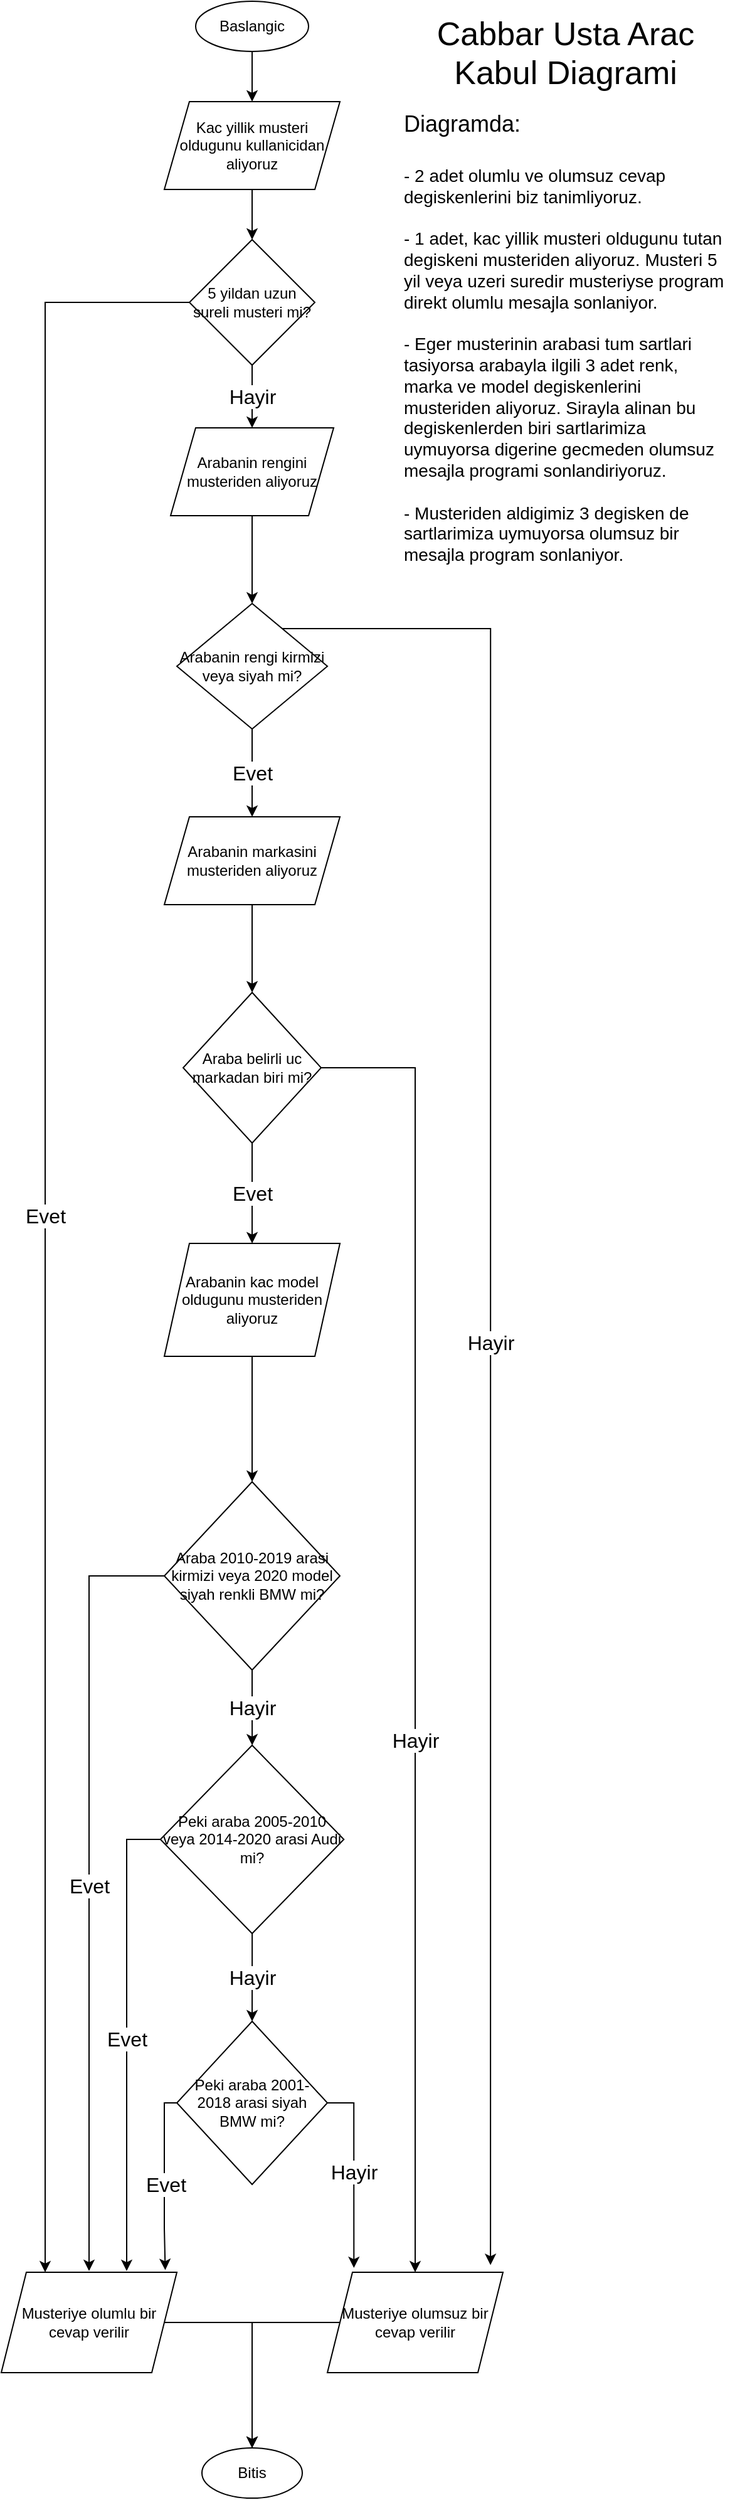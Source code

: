 <mxfile version="13.10.4" type="device"><diagram id="C5RBs43oDa-KdzZeNtuy" name="Page-1"><mxGraphModel dx="1038" dy="548" grid="1" gridSize="10" guides="1" tooltips="1" connect="1" arrows="1" fold="1" page="1" pageScale="1" pageWidth="827" pageHeight="1169" math="1" shadow="0"><root><mxCell id="WIyWlLk6GJQsqaUBKTNV-0"/><mxCell id="WIyWlLk6GJQsqaUBKTNV-1" parent="WIyWlLk6GJQsqaUBKTNV-0"/><mxCell id="90j5Inm5UQIzU8ezLRgq-0" value="Baslangic" style="ellipse;whiteSpace=wrap;html=1;" vertex="1" parent="WIyWlLk6GJQsqaUBKTNV-1"><mxGeometry x="315" y="30" width="90" height="40" as="geometry"/></mxCell><mxCell id="90j5Inm5UQIzU8ezLRgq-15" value="" style="edgeStyle=orthogonalEdgeStyle;rounded=0;orthogonalLoop=1;jettySize=auto;html=1;" edge="1" parent="WIyWlLk6GJQsqaUBKTNV-1" source="90j5Inm5UQIzU8ezLRgq-1" target="90j5Inm5UQIzU8ezLRgq-2"><mxGeometry relative="1" as="geometry"/></mxCell><mxCell id="90j5Inm5UQIzU8ezLRgq-1" value="Kac yillik musteri oldugunu kullanicidan aliyoruz" style="shape=parallelogram;perimeter=parallelogramPerimeter;whiteSpace=wrap;html=1;fixedSize=1;" vertex="1" parent="WIyWlLk6GJQsqaUBKTNV-1"><mxGeometry x="290" y="110" width="140" height="70" as="geometry"/></mxCell><mxCell id="90j5Inm5UQIzU8ezLRgq-16" value="&lt;font style=&quot;font-size: 16px&quot;&gt;Hayir&lt;/font&gt;" style="edgeStyle=orthogonalEdgeStyle;rounded=0;orthogonalLoop=1;jettySize=auto;html=1;" edge="1" parent="WIyWlLk6GJQsqaUBKTNV-1" source="90j5Inm5UQIzU8ezLRgq-2" target="90j5Inm5UQIzU8ezLRgq-3"><mxGeometry relative="1" as="geometry"/></mxCell><mxCell id="90j5Inm5UQIzU8ezLRgq-33" value="&lt;font style=&quot;font-size: 16px&quot;&gt;Evet&lt;/font&gt;" style="edgeStyle=orthogonalEdgeStyle;rounded=0;orthogonalLoop=1;jettySize=auto;html=1;entryX=0.25;entryY=0;entryDx=0;entryDy=0;" edge="1" parent="WIyWlLk6GJQsqaUBKTNV-1" source="90j5Inm5UQIzU8ezLRgq-2" target="90j5Inm5UQIzU8ezLRgq-11"><mxGeometry relative="1" as="geometry"/></mxCell><mxCell id="90j5Inm5UQIzU8ezLRgq-2" value="5 yildan uzun sureli musteri mi?" style="rhombus;whiteSpace=wrap;html=1;" vertex="1" parent="WIyWlLk6GJQsqaUBKTNV-1"><mxGeometry x="310" y="220" width="100" height="100" as="geometry"/></mxCell><mxCell id="90j5Inm5UQIzU8ezLRgq-38" value="" style="edgeStyle=orthogonalEdgeStyle;rounded=0;orthogonalLoop=1;jettySize=auto;html=1;" edge="1" parent="WIyWlLk6GJQsqaUBKTNV-1" source="90j5Inm5UQIzU8ezLRgq-3" target="90j5Inm5UQIzU8ezLRgq-4"><mxGeometry relative="1" as="geometry"/></mxCell><mxCell id="90j5Inm5UQIzU8ezLRgq-3" value="Arabanin rengini musteriden aliyoruz" style="shape=parallelogram;perimeter=parallelogramPerimeter;whiteSpace=wrap;html=1;fixedSize=1;" vertex="1" parent="WIyWlLk6GJQsqaUBKTNV-1"><mxGeometry x="295" y="370" width="130" height="70" as="geometry"/></mxCell><mxCell id="90j5Inm5UQIzU8ezLRgq-18" value="&lt;font style=&quot;font-size: 16px&quot;&gt;Evet&lt;/font&gt;" style="edgeStyle=orthogonalEdgeStyle;rounded=0;orthogonalLoop=1;jettySize=auto;html=1;" edge="1" parent="WIyWlLk6GJQsqaUBKTNV-1" source="90j5Inm5UQIzU8ezLRgq-4" target="90j5Inm5UQIzU8ezLRgq-5"><mxGeometry relative="1" as="geometry"/></mxCell><mxCell id="90j5Inm5UQIzU8ezLRgq-32" value="&lt;font style=&quot;font-size: 16px&quot;&gt;Hayir&lt;/font&gt;" style="edgeStyle=orthogonalEdgeStyle;rounded=0;orthogonalLoop=1;jettySize=auto;html=1;entryX=0.929;entryY=-0.072;entryDx=0;entryDy=0;entryPerimeter=0;" edge="1" parent="WIyWlLk6GJQsqaUBKTNV-1" source="90j5Inm5UQIzU8ezLRgq-4" target="90j5Inm5UQIzU8ezLRgq-12"><mxGeometry relative="1" as="geometry"><mxPoint x="580" y="1690" as="targetPoint"/><Array as="points"><mxPoint x="550" y="530"/></Array></mxGeometry></mxCell><mxCell id="90j5Inm5UQIzU8ezLRgq-4" value="Arabanin rengi kirmizi veya siyah mi?" style="rhombus;whiteSpace=wrap;html=1;" vertex="1" parent="WIyWlLk6GJQsqaUBKTNV-1"><mxGeometry x="300.01" y="510" width="120" height="100" as="geometry"/></mxCell><mxCell id="90j5Inm5UQIzU8ezLRgq-19" value="" style="edgeStyle=orthogonalEdgeStyle;rounded=0;orthogonalLoop=1;jettySize=auto;html=1;" edge="1" parent="WIyWlLk6GJQsqaUBKTNV-1" source="90j5Inm5UQIzU8ezLRgq-5" target="90j5Inm5UQIzU8ezLRgq-6"><mxGeometry relative="1" as="geometry"/></mxCell><mxCell id="90j5Inm5UQIzU8ezLRgq-5" value="Arabanin markasini musteriden aliyoruz" style="shape=parallelogram;perimeter=parallelogramPerimeter;whiteSpace=wrap;html=1;fixedSize=1;" vertex="1" parent="WIyWlLk6GJQsqaUBKTNV-1"><mxGeometry x="290.01" y="680" width="140" height="70" as="geometry"/></mxCell><mxCell id="90j5Inm5UQIzU8ezLRgq-20" value="&lt;font style=&quot;font-size: 16px&quot;&gt;Evet&lt;/font&gt;" style="edgeStyle=orthogonalEdgeStyle;rounded=0;orthogonalLoop=1;jettySize=auto;html=1;" edge="1" parent="WIyWlLk6GJQsqaUBKTNV-1" source="90j5Inm5UQIzU8ezLRgq-6" target="90j5Inm5UQIzU8ezLRgq-7"><mxGeometry relative="1" as="geometry"/></mxCell><mxCell id="90j5Inm5UQIzU8ezLRgq-30" style="edgeStyle=orthogonalEdgeStyle;rounded=0;orthogonalLoop=1;jettySize=auto;html=1;entryX=0.5;entryY=0;entryDx=0;entryDy=0;exitX=1;exitY=0.5;exitDx=0;exitDy=0;" edge="1" parent="WIyWlLk6GJQsqaUBKTNV-1" source="90j5Inm5UQIzU8ezLRgq-6" target="90j5Inm5UQIzU8ezLRgq-12"><mxGeometry relative="1" as="geometry"><mxPoint x="490" y="1736" as="targetPoint"/><Array as="points"><mxPoint x="490" y="880"/></Array></mxGeometry></mxCell><mxCell id="90j5Inm5UQIzU8ezLRgq-31" value="&lt;font style=&quot;font-size: 16px&quot;&gt;Hayir&lt;/font&gt;" style="edgeLabel;html=1;align=center;verticalAlign=middle;resizable=0;points=[];" vertex="1" connectable="0" parent="90j5Inm5UQIzU8ezLRgq-30"><mxGeometry x="-0.013" relative="1" as="geometry"><mxPoint y="100" as="offset"/></mxGeometry></mxCell><mxCell id="90j5Inm5UQIzU8ezLRgq-6" value="Araba belirli uc markadan biri mi?" style="rhombus;whiteSpace=wrap;html=1;" vertex="1" parent="WIyWlLk6GJQsqaUBKTNV-1"><mxGeometry x="305.01" y="820" width="110" height="120" as="geometry"/></mxCell><mxCell id="90j5Inm5UQIzU8ezLRgq-21" value="" style="edgeStyle=orthogonalEdgeStyle;rounded=0;orthogonalLoop=1;jettySize=auto;html=1;" edge="1" parent="WIyWlLk6GJQsqaUBKTNV-1" source="90j5Inm5UQIzU8ezLRgq-7" target="90j5Inm5UQIzU8ezLRgq-8"><mxGeometry relative="1" as="geometry"/></mxCell><mxCell id="90j5Inm5UQIzU8ezLRgq-7" value="Arabanin kac model oldugunu musteriden aliyoruz" style="shape=parallelogram;perimeter=parallelogramPerimeter;whiteSpace=wrap;html=1;fixedSize=1;" vertex="1" parent="WIyWlLk6GJQsqaUBKTNV-1"><mxGeometry x="290.01" y="1020" width="140" height="90" as="geometry"/></mxCell><mxCell id="90j5Inm5UQIzU8ezLRgq-22" value="&lt;font style=&quot;font-size: 16px&quot;&gt;Hayir&lt;/font&gt;" style="edgeStyle=orthogonalEdgeStyle;rounded=0;orthogonalLoop=1;jettySize=auto;html=1;" edge="1" parent="WIyWlLk6GJQsqaUBKTNV-1" source="90j5Inm5UQIzU8ezLRgq-8" target="90j5Inm5UQIzU8ezLRgq-9"><mxGeometry relative="1" as="geometry"/></mxCell><mxCell id="90j5Inm5UQIzU8ezLRgq-28" value="&lt;font style=&quot;font-size: 16px&quot;&gt;Evet&lt;/font&gt;" style="edgeStyle=orthogonalEdgeStyle;rounded=0;orthogonalLoop=1;jettySize=auto;html=1;" edge="1" parent="WIyWlLk6GJQsqaUBKTNV-1" source="90j5Inm5UQIzU8ezLRgq-8"><mxGeometry relative="1" as="geometry"><mxPoint x="230" y="1839" as="targetPoint"/><Array as="points"><mxPoint x="230" y="1285"/><mxPoint x="230" y="1839"/></Array></mxGeometry></mxCell><mxCell id="90j5Inm5UQIzU8ezLRgq-8" value="Araba 2010-2019 arasi kirmizi veya 2020 model siyah renkli BMW mi?" style="rhombus;whiteSpace=wrap;html=1;" vertex="1" parent="WIyWlLk6GJQsqaUBKTNV-1"><mxGeometry x="290" y="1210" width="140" height="150" as="geometry"/></mxCell><mxCell id="90j5Inm5UQIzU8ezLRgq-23" value="&lt;font style=&quot;font-size: 16px&quot;&gt;Hayir&lt;/font&gt;" style="edgeStyle=orthogonalEdgeStyle;rounded=0;orthogonalLoop=1;jettySize=auto;html=1;" edge="1" parent="WIyWlLk6GJQsqaUBKTNV-1" source="90j5Inm5UQIzU8ezLRgq-9" target="90j5Inm5UQIzU8ezLRgq-10"><mxGeometry relative="1" as="geometry"/></mxCell><mxCell id="90j5Inm5UQIzU8ezLRgq-25" value="&lt;font style=&quot;font-size: 16px&quot;&gt;Evet&lt;/font&gt;" style="edgeStyle=orthogonalEdgeStyle;rounded=0;orthogonalLoop=1;jettySize=auto;html=1;" edge="1" parent="WIyWlLk6GJQsqaUBKTNV-1" source="90j5Inm5UQIzU8ezLRgq-9"><mxGeometry relative="1" as="geometry"><mxPoint x="260" y="1839" as="targetPoint"/><Array as="points"><mxPoint x="260" y="1495"/><mxPoint x="260" y="1839"/></Array></mxGeometry></mxCell><mxCell id="90j5Inm5UQIzU8ezLRgq-9" value="Peki araba 2005-2010 veya 2014-2020 arasi Audi mi?" style="rhombus;whiteSpace=wrap;html=1;" vertex="1" parent="WIyWlLk6GJQsqaUBKTNV-1"><mxGeometry x="286.88" y="1420" width="146.25" height="150" as="geometry"/></mxCell><mxCell id="90j5Inm5UQIzU8ezLRgq-27" value="&lt;font style=&quot;font-size: 16px&quot;&gt;Evet&lt;/font&gt;" style="edgeStyle=orthogonalEdgeStyle;rounded=0;orthogonalLoop=1;jettySize=auto;html=1;entryX=0.934;entryY=-0.022;entryDx=0;entryDy=0;entryPerimeter=0;" edge="1" parent="WIyWlLk6GJQsqaUBKTNV-1" source="90j5Inm5UQIzU8ezLRgq-10" target="90j5Inm5UQIzU8ezLRgq-11"><mxGeometry x="0.047" y="1" relative="1" as="geometry"><Array as="points"><mxPoint x="290" y="1705"/><mxPoint x="290" y="1805"/><mxPoint x="291" y="1805"/></Array><mxPoint as="offset"/></mxGeometry></mxCell><mxCell id="90j5Inm5UQIzU8ezLRgq-29" value="&lt;font style=&quot;font-size: 16px&quot;&gt;Hayir&lt;/font&gt;" style="edgeStyle=orthogonalEdgeStyle;rounded=0;orthogonalLoop=1;jettySize=auto;html=1;entryX=0.151;entryY=-0.043;entryDx=0;entryDy=0;entryPerimeter=0;" edge="1" parent="WIyWlLk6GJQsqaUBKTNV-1" source="90j5Inm5UQIzU8ezLRgq-10" target="90j5Inm5UQIzU8ezLRgq-12"><mxGeometry relative="1" as="geometry"><Array as="points"><mxPoint x="441" y="1705"/></Array></mxGeometry></mxCell><mxCell id="90j5Inm5UQIzU8ezLRgq-10" value="Peki araba 2001-2018 arasi siyah BMW mi?" style="rhombus;whiteSpace=wrap;html=1;" vertex="1" parent="WIyWlLk6GJQsqaUBKTNV-1"><mxGeometry x="300.01" y="1640" width="120" height="130" as="geometry"/></mxCell><mxCell id="90j5Inm5UQIzU8ezLRgq-34" style="edgeStyle=orthogonalEdgeStyle;rounded=0;orthogonalLoop=1;jettySize=auto;html=1;entryX=0.5;entryY=0;entryDx=0;entryDy=0;" edge="1" parent="WIyWlLk6GJQsqaUBKTNV-1" source="90j5Inm5UQIzU8ezLRgq-11" target="90j5Inm5UQIzU8ezLRgq-13"><mxGeometry relative="1" as="geometry"/></mxCell><mxCell id="90j5Inm5UQIzU8ezLRgq-11" value="Musteriye olumlu bir cevap verilir" style="shape=parallelogram;perimeter=parallelogramPerimeter;whiteSpace=wrap;html=1;fixedSize=1;" vertex="1" parent="WIyWlLk6GJQsqaUBKTNV-1"><mxGeometry x="160" y="1840" width="140" height="80" as="geometry"/></mxCell><mxCell id="90j5Inm5UQIzU8ezLRgq-35" style="edgeStyle=orthogonalEdgeStyle;rounded=0;orthogonalLoop=1;jettySize=auto;html=1;entryX=0.5;entryY=0;entryDx=0;entryDy=0;" edge="1" parent="WIyWlLk6GJQsqaUBKTNV-1" source="90j5Inm5UQIzU8ezLRgq-13" target="90j5Inm5UQIzU8ezLRgq-13"><mxGeometry relative="1" as="geometry"><mxPoint x="360" y="2080" as="targetPoint"/><Array as="points"><mxPoint x="360" y="1930"/><mxPoint x="360" y="1930"/></Array></mxGeometry></mxCell><mxCell id="90j5Inm5UQIzU8ezLRgq-12" value="Musteriye olumsuz bir cevap verilir" style="shape=parallelogram;perimeter=parallelogramPerimeter;whiteSpace=wrap;html=1;fixedSize=1;" vertex="1" parent="WIyWlLk6GJQsqaUBKTNV-1"><mxGeometry x="420.01" y="1840" width="139.99" height="80" as="geometry"/></mxCell><mxCell id="90j5Inm5UQIzU8ezLRgq-14" value="" style="endArrow=classic;html=1;exitX=0.5;exitY=1;exitDx=0;exitDy=0;entryX=0.5;entryY=0;entryDx=0;entryDy=0;" edge="1" parent="WIyWlLk6GJQsqaUBKTNV-1" source="90j5Inm5UQIzU8ezLRgq-0" target="90j5Inm5UQIzU8ezLRgq-1"><mxGeometry width="50" height="50" relative="1" as="geometry"><mxPoint x="320" y="110" as="sourcePoint"/><mxPoint x="370" y="90" as="targetPoint"/></mxGeometry></mxCell><mxCell id="90j5Inm5UQIzU8ezLRgq-13" value="Bitis" style="ellipse;whiteSpace=wrap;html=1;" vertex="1" parent="WIyWlLk6GJQsqaUBKTNV-1"><mxGeometry x="320" y="1980" width="80" height="40" as="geometry"/></mxCell><mxCell id="90j5Inm5UQIzU8ezLRgq-36" style="edgeStyle=orthogonalEdgeStyle;rounded=0;orthogonalLoop=1;jettySize=auto;html=1;" edge="1" parent="WIyWlLk6GJQsqaUBKTNV-1" source="90j5Inm5UQIzU8ezLRgq-12" target="90j5Inm5UQIzU8ezLRgq-13"><mxGeometry relative="1" as="geometry"><mxPoint x="360" y="2030" as="targetPoint"/><mxPoint x="430.01" y="1880" as="sourcePoint"/></mxGeometry></mxCell><mxCell id="90j5Inm5UQIzU8ezLRgq-37" value="&lt;font style=&quot;font-size: 26px&quot;&gt;Cabbar Usta Arac Kabul Diagrami&lt;br&gt;&lt;/font&gt;&lt;br&gt;&lt;div style=&quot;text-align: left&quot;&gt;&lt;span&gt;&lt;font style=&quot;font-size: 18px&quot;&gt;Diagramda:&lt;/font&gt;&lt;/span&gt;&lt;/div&gt;&lt;div style=&quot;text-align: left&quot;&gt;&lt;span&gt;&lt;font style=&quot;font-size: 18px&quot;&gt;&lt;br&gt;&lt;/font&gt;&lt;/span&gt;&lt;/div&gt;&lt;div style=&quot;text-align: left ; font-size: 14px&quot;&gt;&lt;font style=&quot;font-size: 14px&quot;&gt;- 2 adet olumlu ve olumsuz cevap degiskenlerini biz tanimliyoruz.&lt;/font&gt;&lt;/div&gt;&lt;div style=&quot;text-align: left ; font-size: 14px&quot;&gt;&lt;font style=&quot;font-size: 14px&quot;&gt;&lt;br&gt;&lt;/font&gt;&lt;/div&gt;&lt;div style=&quot;text-align: left ; font-size: 14px&quot;&gt;&lt;span&gt;&lt;font style=&quot;font-size: 14px&quot;&gt;- 1 adet, kac yillik musteri oldugunu tutan degiskeni musteriden aliyoruz. Musteri 5 yil veya uzeri suredir musteriyse program direkt olumlu mesajla sonlaniyor.&lt;/font&gt;&lt;/span&gt;&lt;/div&gt;&lt;div style=&quot;text-align: left ; font-size: 14px&quot;&gt;&lt;span&gt;&lt;font style=&quot;font-size: 14px&quot;&gt;&lt;br&gt;&lt;/font&gt;&lt;/span&gt;&lt;/div&gt;&lt;div style=&quot;text-align: left ; font-size: 14px&quot;&gt;&lt;span&gt;&lt;font style=&quot;font-size: 14px&quot;&gt;- Eger musterinin arabasi tum sartlari tasiyorsa arabayla ilgili 3 adet renk, marka ve model degiskenlerini musteriden aliyoruz. Sirayla alinan bu degiskenlerden biri sartlarimiza uymuyorsa digerine gecmeden olumsuz mesajla programi sonlandiriyoruz.&amp;nbsp;&lt;/font&gt;&lt;/span&gt;&lt;/div&gt;&lt;div style=&quot;text-align: left ; font-size: 14px&quot;&gt;&lt;span&gt;&lt;font style=&quot;font-size: 14px&quot;&gt;&lt;br&gt;&lt;/font&gt;&lt;/span&gt;&lt;/div&gt;&lt;div style=&quot;text-align: left ; font-size: 14px&quot;&gt;&lt;font style=&quot;font-size: 14px&quot;&gt;- Musteriden aldigimiz 3 degisken de sartlarimiza uymuyorsa olumsuz bir mesajla program sonlaniyor.&lt;/font&gt;&lt;/div&gt;" style="text;html=1;strokeColor=none;fillColor=none;align=center;verticalAlign=middle;whiteSpace=wrap;rounded=0;" vertex="1" parent="WIyWlLk6GJQsqaUBKTNV-1"><mxGeometry x="480" y="40" width="260" height="440" as="geometry"/></mxCell></root></mxGraphModel></diagram></mxfile>